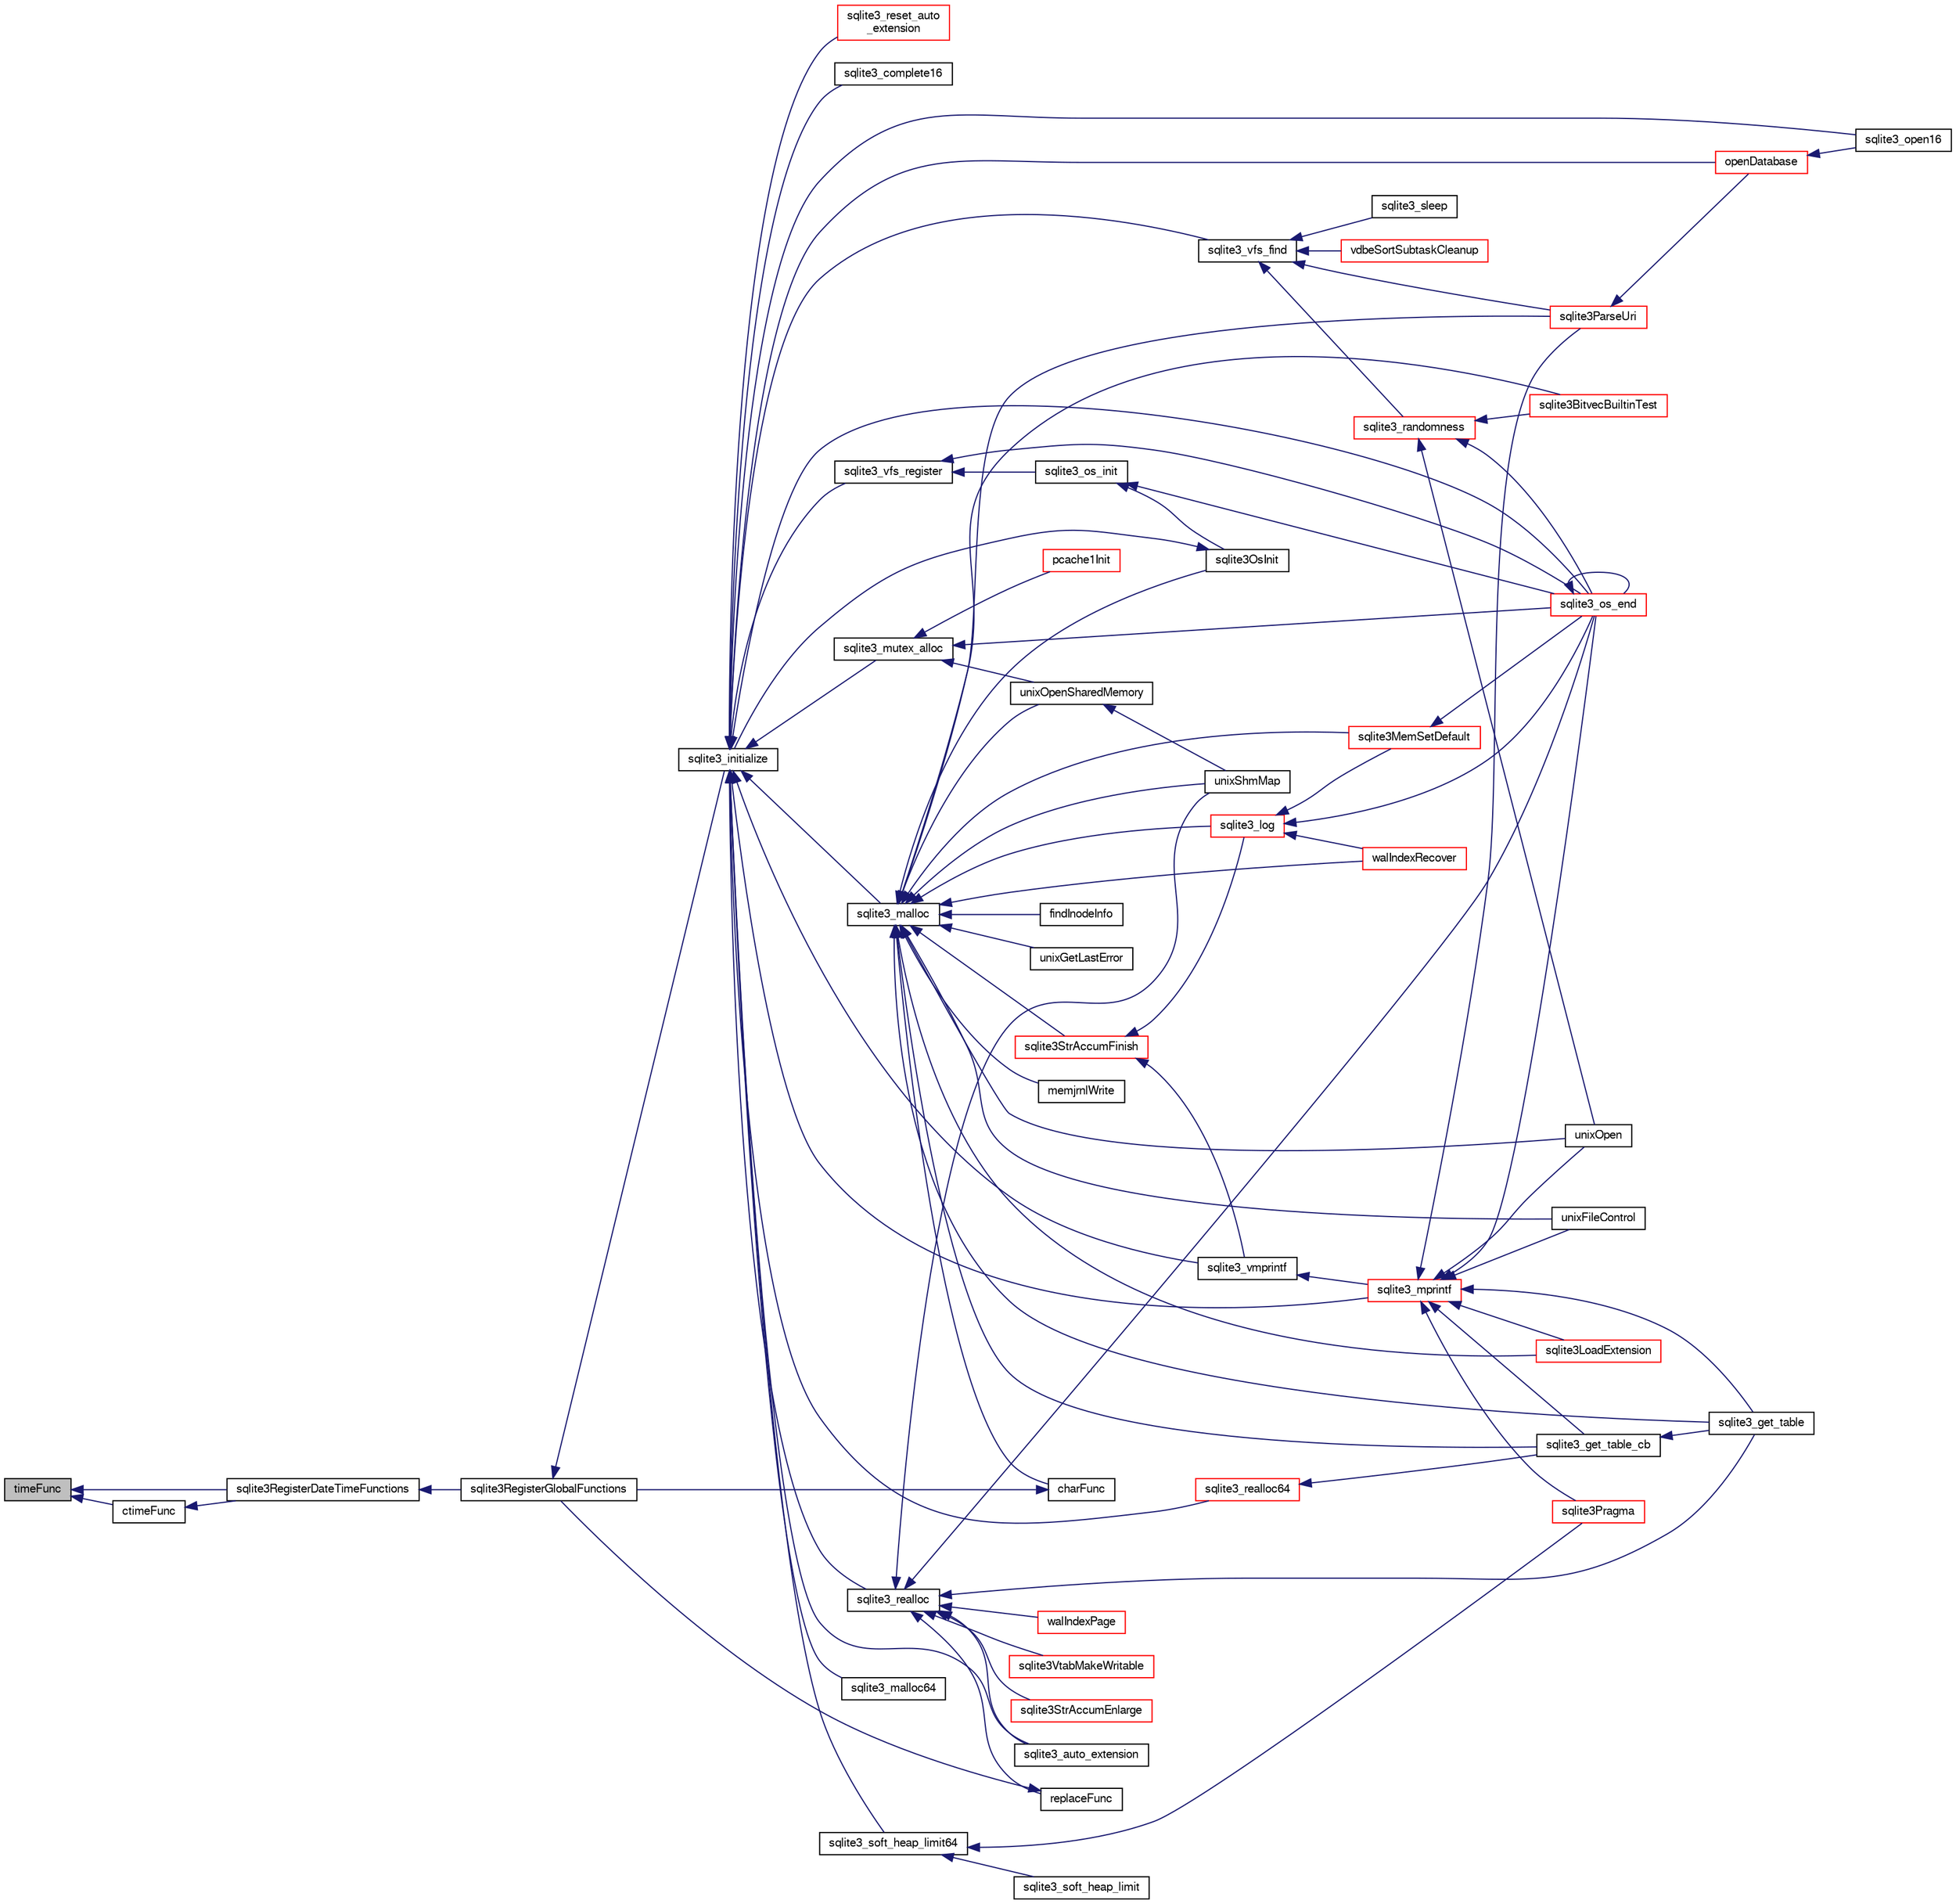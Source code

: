 digraph "timeFunc"
{
  edge [fontname="FreeSans",fontsize="10",labelfontname="FreeSans",labelfontsize="10"];
  node [fontname="FreeSans",fontsize="10",shape=record];
  rankdir="LR";
  Node838837 [label="timeFunc",height=0.2,width=0.4,color="black", fillcolor="grey75", style="filled", fontcolor="black"];
  Node838837 -> Node838838 [dir="back",color="midnightblue",fontsize="10",style="solid",fontname="FreeSans"];
  Node838838 [label="ctimeFunc",height=0.2,width=0.4,color="black", fillcolor="white", style="filled",URL="$sqlite3_8c.html#ad8e9781533516df5a0705e4b36155290"];
  Node838838 -> Node838839 [dir="back",color="midnightblue",fontsize="10",style="solid",fontname="FreeSans"];
  Node838839 [label="sqlite3RegisterDateTimeFunctions",height=0.2,width=0.4,color="black", fillcolor="white", style="filled",URL="$sqlite3_8c.html#a44405fdf6c4462912007f6602ecc0bb4"];
  Node838839 -> Node838840 [dir="back",color="midnightblue",fontsize="10",style="solid",fontname="FreeSans"];
  Node838840 [label="sqlite3RegisterGlobalFunctions",height=0.2,width=0.4,color="black", fillcolor="white", style="filled",URL="$sqlite3_8c.html#a9f75bd111010f29e1b8d74344473c4ec"];
  Node838840 -> Node838841 [dir="back",color="midnightblue",fontsize="10",style="solid",fontname="FreeSans"];
  Node838841 [label="sqlite3_initialize",height=0.2,width=0.4,color="black", fillcolor="white", style="filled",URL="$sqlite3_8h.html#ab0c0ee2d5d4cf8b28e9572296a8861df"];
  Node838841 -> Node838842 [dir="back",color="midnightblue",fontsize="10",style="solid",fontname="FreeSans"];
  Node838842 [label="sqlite3_vfs_find",height=0.2,width=0.4,color="black", fillcolor="white", style="filled",URL="$sqlite3_8h.html#ac201a26de3dfa1d6deb8069eb8d95627"];
  Node838842 -> Node838843 [dir="back",color="midnightblue",fontsize="10",style="solid",fontname="FreeSans"];
  Node838843 [label="sqlite3_randomness",height=0.2,width=0.4,color="red", fillcolor="white", style="filled",URL="$sqlite3_8h.html#aa452ad88657d4606e137b09c4e9315c7"];
  Node838843 -> Node838847 [dir="back",color="midnightblue",fontsize="10",style="solid",fontname="FreeSans"];
  Node838847 [label="unixOpen",height=0.2,width=0.4,color="black", fillcolor="white", style="filled",URL="$sqlite3_8c.html#a8ed5efc47b6e14f7805cd1bb9b215775"];
  Node838843 -> Node838848 [dir="back",color="midnightblue",fontsize="10",style="solid",fontname="FreeSans"];
  Node838848 [label="sqlite3_os_end",height=0.2,width=0.4,color="red", fillcolor="white", style="filled",URL="$sqlite3_8h.html#a2288c95881ecca13d994e42b6a958906"];
  Node838848 -> Node838848 [dir="back",color="midnightblue",fontsize="10",style="solid",fontname="FreeSans"];
  Node838843 -> Node838850 [dir="back",color="midnightblue",fontsize="10",style="solid",fontname="FreeSans"];
  Node838850 [label="sqlite3BitvecBuiltinTest",height=0.2,width=0.4,color="red", fillcolor="white", style="filled",URL="$sqlite3_8c.html#a9b4e3e921ce1ede6f10a9106c034ff9b"];
  Node838842 -> Node839246 [dir="back",color="midnightblue",fontsize="10",style="solid",fontname="FreeSans"];
  Node839246 [label="vdbeSortSubtaskCleanup",height=0.2,width=0.4,color="red", fillcolor="white", style="filled",URL="$sqlite3_8c.html#abc8ce4c3ef58cc10f5b27642aab32b30"];
  Node838842 -> Node839249 [dir="back",color="midnightblue",fontsize="10",style="solid",fontname="FreeSans"];
  Node839249 [label="sqlite3ParseUri",height=0.2,width=0.4,color="red", fillcolor="white", style="filled",URL="$sqlite3_8c.html#aaa912f29a67460d8b2186c97056e8767"];
  Node839249 -> Node839092 [dir="back",color="midnightblue",fontsize="10",style="solid",fontname="FreeSans"];
  Node839092 [label="openDatabase",height=0.2,width=0.4,color="red", fillcolor="white", style="filled",URL="$sqlite3_8c.html#a6a9c3bc3a64234e863413f41db473758"];
  Node839092 -> Node839095 [dir="back",color="midnightblue",fontsize="10",style="solid",fontname="FreeSans"];
  Node839095 [label="sqlite3_open16",height=0.2,width=0.4,color="black", fillcolor="white", style="filled",URL="$sqlite3_8h.html#adbc401bb96713f32e553db32f6f3ca33"];
  Node838842 -> Node839250 [dir="back",color="midnightblue",fontsize="10",style="solid",fontname="FreeSans"];
  Node839250 [label="sqlite3_sleep",height=0.2,width=0.4,color="black", fillcolor="white", style="filled",URL="$sqlite3_8h.html#ad0c133ddbbecb6433f3c6ebef8966efa"];
  Node838841 -> Node839251 [dir="back",color="midnightblue",fontsize="10",style="solid",fontname="FreeSans"];
  Node839251 [label="sqlite3_vfs_register",height=0.2,width=0.4,color="black", fillcolor="white", style="filled",URL="$sqlite3_8h.html#a7184b289ccd4c4c7200589137d88c4ae"];
  Node839251 -> Node839252 [dir="back",color="midnightblue",fontsize="10",style="solid",fontname="FreeSans"];
  Node839252 [label="sqlite3_os_init",height=0.2,width=0.4,color="black", fillcolor="white", style="filled",URL="$sqlite3_8h.html#acebc2290d00a32d3afe2361f2979038b"];
  Node839252 -> Node839253 [dir="back",color="midnightblue",fontsize="10",style="solid",fontname="FreeSans"];
  Node839253 [label="sqlite3OsInit",height=0.2,width=0.4,color="black", fillcolor="white", style="filled",URL="$sqlite3_8c.html#afeaa886fe1ca086a30fd278b1d069762"];
  Node839253 -> Node838841 [dir="back",color="midnightblue",fontsize="10",style="solid",fontname="FreeSans"];
  Node839252 -> Node838848 [dir="back",color="midnightblue",fontsize="10",style="solid",fontname="FreeSans"];
  Node839251 -> Node838848 [dir="back",color="midnightblue",fontsize="10",style="solid",fontname="FreeSans"];
  Node838841 -> Node839254 [dir="back",color="midnightblue",fontsize="10",style="solid",fontname="FreeSans"];
  Node839254 [label="sqlite3_mutex_alloc",height=0.2,width=0.4,color="black", fillcolor="white", style="filled",URL="$sqlite3_8h.html#aa3f89418cd18e99596435c958b29b650"];
  Node839254 -> Node839255 [dir="back",color="midnightblue",fontsize="10",style="solid",fontname="FreeSans"];
  Node839255 [label="unixOpenSharedMemory",height=0.2,width=0.4,color="black", fillcolor="white", style="filled",URL="$sqlite3_8c.html#a30775afa2e08ca6ddc7853326afed7c7"];
  Node839255 -> Node839256 [dir="back",color="midnightblue",fontsize="10",style="solid",fontname="FreeSans"];
  Node839256 [label="unixShmMap",height=0.2,width=0.4,color="black", fillcolor="white", style="filled",URL="$sqlite3_8c.html#aeaa77f0ab08a4f4ee5f86e8c9727e974"];
  Node839254 -> Node838848 [dir="back",color="midnightblue",fontsize="10",style="solid",fontname="FreeSans"];
  Node839254 -> Node839257 [dir="back",color="midnightblue",fontsize="10",style="solid",fontname="FreeSans"];
  Node839257 [label="pcache1Init",height=0.2,width=0.4,color="red", fillcolor="white", style="filled",URL="$sqlite3_8c.html#a05e9c1daf3dd812db1d769b69b20e069"];
  Node838841 -> Node839327 [dir="back",color="midnightblue",fontsize="10",style="solid",fontname="FreeSans"];
  Node839327 [label="sqlite3_soft_heap_limit64",height=0.2,width=0.4,color="black", fillcolor="white", style="filled",URL="$sqlite3_8h.html#ab37b3a4d1652e3acb2c43d1252e6b852"];
  Node839327 -> Node839328 [dir="back",color="midnightblue",fontsize="10",style="solid",fontname="FreeSans"];
  Node839328 [label="sqlite3_soft_heap_limit",height=0.2,width=0.4,color="black", fillcolor="white", style="filled",URL="$sqlite3_8h.html#a18c3472581de3072201723e798524fdc"];
  Node839327 -> Node838935 [dir="back",color="midnightblue",fontsize="10",style="solid",fontname="FreeSans"];
  Node838935 [label="sqlite3Pragma",height=0.2,width=0.4,color="red", fillcolor="white", style="filled",URL="$sqlite3_8c.html#a111391370f58f8e6a6eca51fd34d62ed"];
  Node838841 -> Node839329 [dir="back",color="midnightblue",fontsize="10",style="solid",fontname="FreeSans"];
  Node839329 [label="sqlite3_malloc",height=0.2,width=0.4,color="black", fillcolor="white", style="filled",URL="$sqlite3_8h.html#a510e31845345737f17d86ce0b2328356"];
  Node839329 -> Node839253 [dir="back",color="midnightblue",fontsize="10",style="solid",fontname="FreeSans"];
  Node839329 -> Node839325 [dir="back",color="midnightblue",fontsize="10",style="solid",fontname="FreeSans"];
  Node839325 [label="sqlite3MemSetDefault",height=0.2,width=0.4,color="red", fillcolor="white", style="filled",URL="$sqlite3_8c.html#a162fbfd727e92c5f8f72625b5ff62549"];
  Node839325 -> Node838848 [dir="back",color="midnightblue",fontsize="10",style="solid",fontname="FreeSans"];
  Node839329 -> Node839330 [dir="back",color="midnightblue",fontsize="10",style="solid",fontname="FreeSans"];
  Node839330 [label="sqlite3StrAccumFinish",height=0.2,width=0.4,color="red", fillcolor="white", style="filled",URL="$sqlite3_8c.html#adb7f26b10ac1b847db6f000ef4c2e2ba"];
  Node839330 -> Node839404 [dir="back",color="midnightblue",fontsize="10",style="solid",fontname="FreeSans"];
  Node839404 [label="sqlite3_vmprintf",height=0.2,width=0.4,color="black", fillcolor="white", style="filled",URL="$sqlite3_8h.html#ac240de67ddf003828f16a6d9dd3fa3ca"];
  Node839404 -> Node839405 [dir="back",color="midnightblue",fontsize="10",style="solid",fontname="FreeSans"];
  Node839405 [label="sqlite3_mprintf",height=0.2,width=0.4,color="red", fillcolor="white", style="filled",URL="$sqlite3_8h.html#a9533933e57f7ccbb48c32041ce3a8862"];
  Node839405 -> Node838846 [dir="back",color="midnightblue",fontsize="10",style="solid",fontname="FreeSans"];
  Node838846 [label="unixFileControl",height=0.2,width=0.4,color="black", fillcolor="white", style="filled",URL="$sqlite3_8c.html#ad71f213fa385cc58f307cefd953c03ae"];
  Node839405 -> Node838847 [dir="back",color="midnightblue",fontsize="10",style="solid",fontname="FreeSans"];
  Node839405 -> Node838848 [dir="back",color="midnightblue",fontsize="10",style="solid",fontname="FreeSans"];
  Node839405 -> Node839408 [dir="back",color="midnightblue",fontsize="10",style="solid",fontname="FreeSans"];
  Node839408 [label="sqlite3LoadExtension",height=0.2,width=0.4,color="red", fillcolor="white", style="filled",URL="$sqlite3_8c.html#a3b46232455de4779a67c63b2c9004245"];
  Node839405 -> Node838935 [dir="back",color="midnightblue",fontsize="10",style="solid",fontname="FreeSans"];
  Node839405 -> Node839411 [dir="back",color="midnightblue",fontsize="10",style="solid",fontname="FreeSans"];
  Node839411 [label="sqlite3_get_table_cb",height=0.2,width=0.4,color="black", fillcolor="white", style="filled",URL="$sqlite3_8c.html#a1dbaba1b543953c0dade97357c5866b1"];
  Node839411 -> Node839051 [dir="back",color="midnightblue",fontsize="10",style="solid",fontname="FreeSans"];
  Node839051 [label="sqlite3_get_table",height=0.2,width=0.4,color="black", fillcolor="white", style="filled",URL="$sqlite3_8h.html#a5effeac4e12df57beaa35c5be1f61579"];
  Node839405 -> Node839051 [dir="back",color="midnightblue",fontsize="10",style="solid",fontname="FreeSans"];
  Node839405 -> Node839249 [dir="back",color="midnightblue",fontsize="10",style="solid",fontname="FreeSans"];
  Node839330 -> Node839512 [dir="back",color="midnightblue",fontsize="10",style="solid",fontname="FreeSans"];
  Node839512 [label="sqlite3_log",height=0.2,width=0.4,color="red", fillcolor="white", style="filled",URL="$sqlite3_8h.html#a298c9699bf9c143662c6b1fec4b2dc3b"];
  Node839512 -> Node839325 [dir="back",color="midnightblue",fontsize="10",style="solid",fontname="FreeSans"];
  Node839512 -> Node838848 [dir="back",color="midnightblue",fontsize="10",style="solid",fontname="FreeSans"];
  Node839512 -> Node839440 [dir="back",color="midnightblue",fontsize="10",style="solid",fontname="FreeSans"];
  Node839440 [label="walIndexRecover",height=0.2,width=0.4,color="red", fillcolor="white", style="filled",URL="$sqlite3_8c.html#ab4ee99f3710323acbeb6c495dd18d205"];
  Node839329 -> Node839512 [dir="back",color="midnightblue",fontsize="10",style="solid",fontname="FreeSans"];
  Node839329 -> Node839591 [dir="back",color="midnightblue",fontsize="10",style="solid",fontname="FreeSans"];
  Node839591 [label="findInodeInfo",height=0.2,width=0.4,color="black", fillcolor="white", style="filled",URL="$sqlite3_8c.html#ac92c39062e69a79c4a62dfd55242c782"];
  Node839329 -> Node838846 [dir="back",color="midnightblue",fontsize="10",style="solid",fontname="FreeSans"];
  Node839329 -> Node839255 [dir="back",color="midnightblue",fontsize="10",style="solid",fontname="FreeSans"];
  Node839329 -> Node839256 [dir="back",color="midnightblue",fontsize="10",style="solid",fontname="FreeSans"];
  Node839329 -> Node838847 [dir="back",color="midnightblue",fontsize="10",style="solid",fontname="FreeSans"];
  Node839329 -> Node839423 [dir="back",color="midnightblue",fontsize="10",style="solid",fontname="FreeSans"];
  Node839423 [label="unixGetLastError",height=0.2,width=0.4,color="black", fillcolor="white", style="filled",URL="$sqlite3_8c.html#aed1e42f49d74b419c3c85b559dd61240"];
  Node839329 -> Node838850 [dir="back",color="midnightblue",fontsize="10",style="solid",fontname="FreeSans"];
  Node839329 -> Node839440 [dir="back",color="midnightblue",fontsize="10",style="solid",fontname="FreeSans"];
  Node839329 -> Node839592 [dir="back",color="midnightblue",fontsize="10",style="solid",fontname="FreeSans"];
  Node839592 [label="memjrnlWrite",height=0.2,width=0.4,color="black", fillcolor="white", style="filled",URL="$sqlite3_8c.html#af8bd7d5d7eafce5542f8de300a120c47"];
  Node839329 -> Node839593 [dir="back",color="midnightblue",fontsize="10",style="solid",fontname="FreeSans"];
  Node839593 [label="charFunc",height=0.2,width=0.4,color="black", fillcolor="white", style="filled",URL="$sqlite3_8c.html#ab9b72ce47fcea3c3b92e816435a0fd91"];
  Node839593 -> Node838840 [dir="back",color="midnightblue",fontsize="10",style="solid",fontname="FreeSans"];
  Node839329 -> Node839408 [dir="back",color="midnightblue",fontsize="10",style="solid",fontname="FreeSans"];
  Node839329 -> Node839411 [dir="back",color="midnightblue",fontsize="10",style="solid",fontname="FreeSans"];
  Node839329 -> Node839051 [dir="back",color="midnightblue",fontsize="10",style="solid",fontname="FreeSans"];
  Node839329 -> Node839249 [dir="back",color="midnightblue",fontsize="10",style="solid",fontname="FreeSans"];
  Node838841 -> Node839594 [dir="back",color="midnightblue",fontsize="10",style="solid",fontname="FreeSans"];
  Node839594 [label="sqlite3_malloc64",height=0.2,width=0.4,color="black", fillcolor="white", style="filled",URL="$sqlite3_8h.html#a12b7ee85e539ea28c130c5c75b96a82a"];
  Node838841 -> Node839595 [dir="back",color="midnightblue",fontsize="10",style="solid",fontname="FreeSans"];
  Node839595 [label="sqlite3_realloc",height=0.2,width=0.4,color="black", fillcolor="white", style="filled",URL="$sqlite3_8h.html#a627f0eeface58024ef47403d8cc76b35"];
  Node839595 -> Node839596 [dir="back",color="midnightblue",fontsize="10",style="solid",fontname="FreeSans"];
  Node839596 [label="sqlite3StrAccumEnlarge",height=0.2,width=0.4,color="red", fillcolor="white", style="filled",URL="$sqlite3_8c.html#a38976500a97c69d65086eeccca82dd96"];
  Node839595 -> Node839256 [dir="back",color="midnightblue",fontsize="10",style="solid",fontname="FreeSans"];
  Node839595 -> Node838848 [dir="back",color="midnightblue",fontsize="10",style="solid",fontname="FreeSans"];
  Node839595 -> Node839602 [dir="back",color="midnightblue",fontsize="10",style="solid",fontname="FreeSans"];
  Node839602 [label="walIndexPage",height=0.2,width=0.4,color="red", fillcolor="white", style="filled",URL="$sqlite3_8c.html#affd3251fd1aa1218170d421177256e24"];
  Node839595 -> Node839465 [dir="back",color="midnightblue",fontsize="10",style="solid",fontname="FreeSans"];
  Node839465 [label="replaceFunc",height=0.2,width=0.4,color="black", fillcolor="white", style="filled",URL="$sqlite3_8c.html#a752b98a7c55d204c397a4902b49b1ce4"];
  Node839465 -> Node838840 [dir="back",color="midnightblue",fontsize="10",style="solid",fontname="FreeSans"];
  Node839595 -> Node839611 [dir="back",color="midnightblue",fontsize="10",style="solid",fontname="FreeSans"];
  Node839611 [label="sqlite3_auto_extension",height=0.2,width=0.4,color="black", fillcolor="white", style="filled",URL="$sqlite3_8h.html#a85a95b45e94f6bcd52aa39b6acdb36d7"];
  Node839595 -> Node839051 [dir="back",color="midnightblue",fontsize="10",style="solid",fontname="FreeSans"];
  Node839595 -> Node839612 [dir="back",color="midnightblue",fontsize="10",style="solid",fontname="FreeSans"];
  Node839612 [label="sqlite3VtabMakeWritable",height=0.2,width=0.4,color="red", fillcolor="white", style="filled",URL="$sqlite3_8c.html#a58c646608238d2619371c3e8b6bc0d86"];
  Node838841 -> Node839613 [dir="back",color="midnightblue",fontsize="10",style="solid",fontname="FreeSans"];
  Node839613 [label="sqlite3_realloc64",height=0.2,width=0.4,color="red", fillcolor="white", style="filled",URL="$sqlite3_8h.html#afe88c85e9f864a3fd92941cad197245d"];
  Node839613 -> Node839411 [dir="back",color="midnightblue",fontsize="10",style="solid",fontname="FreeSans"];
  Node838841 -> Node839404 [dir="back",color="midnightblue",fontsize="10",style="solid",fontname="FreeSans"];
  Node838841 -> Node839405 [dir="back",color="midnightblue",fontsize="10",style="solid",fontname="FreeSans"];
  Node838841 -> Node838848 [dir="back",color="midnightblue",fontsize="10",style="solid",fontname="FreeSans"];
  Node838841 -> Node839611 [dir="back",color="midnightblue",fontsize="10",style="solid",fontname="FreeSans"];
  Node838841 -> Node839713 [dir="back",color="midnightblue",fontsize="10",style="solid",fontname="FreeSans"];
  Node839713 [label="sqlite3_reset_auto\l_extension",height=0.2,width=0.4,color="red", fillcolor="white", style="filled",URL="$sqlite3_8h.html#ac33f4064ae6690cada7bdc89e8153ffc"];
  Node838841 -> Node839578 [dir="back",color="midnightblue",fontsize="10",style="solid",fontname="FreeSans"];
  Node839578 [label="sqlite3_complete16",height=0.2,width=0.4,color="black", fillcolor="white", style="filled",URL="$sqlite3_8h.html#a3260341c2ef82787acca48414a1d03a1"];
  Node838841 -> Node839092 [dir="back",color="midnightblue",fontsize="10",style="solid",fontname="FreeSans"];
  Node838841 -> Node839095 [dir="back",color="midnightblue",fontsize="10",style="solid",fontname="FreeSans"];
  Node838837 -> Node838839 [dir="back",color="midnightblue",fontsize="10",style="solid",fontname="FreeSans"];
}
